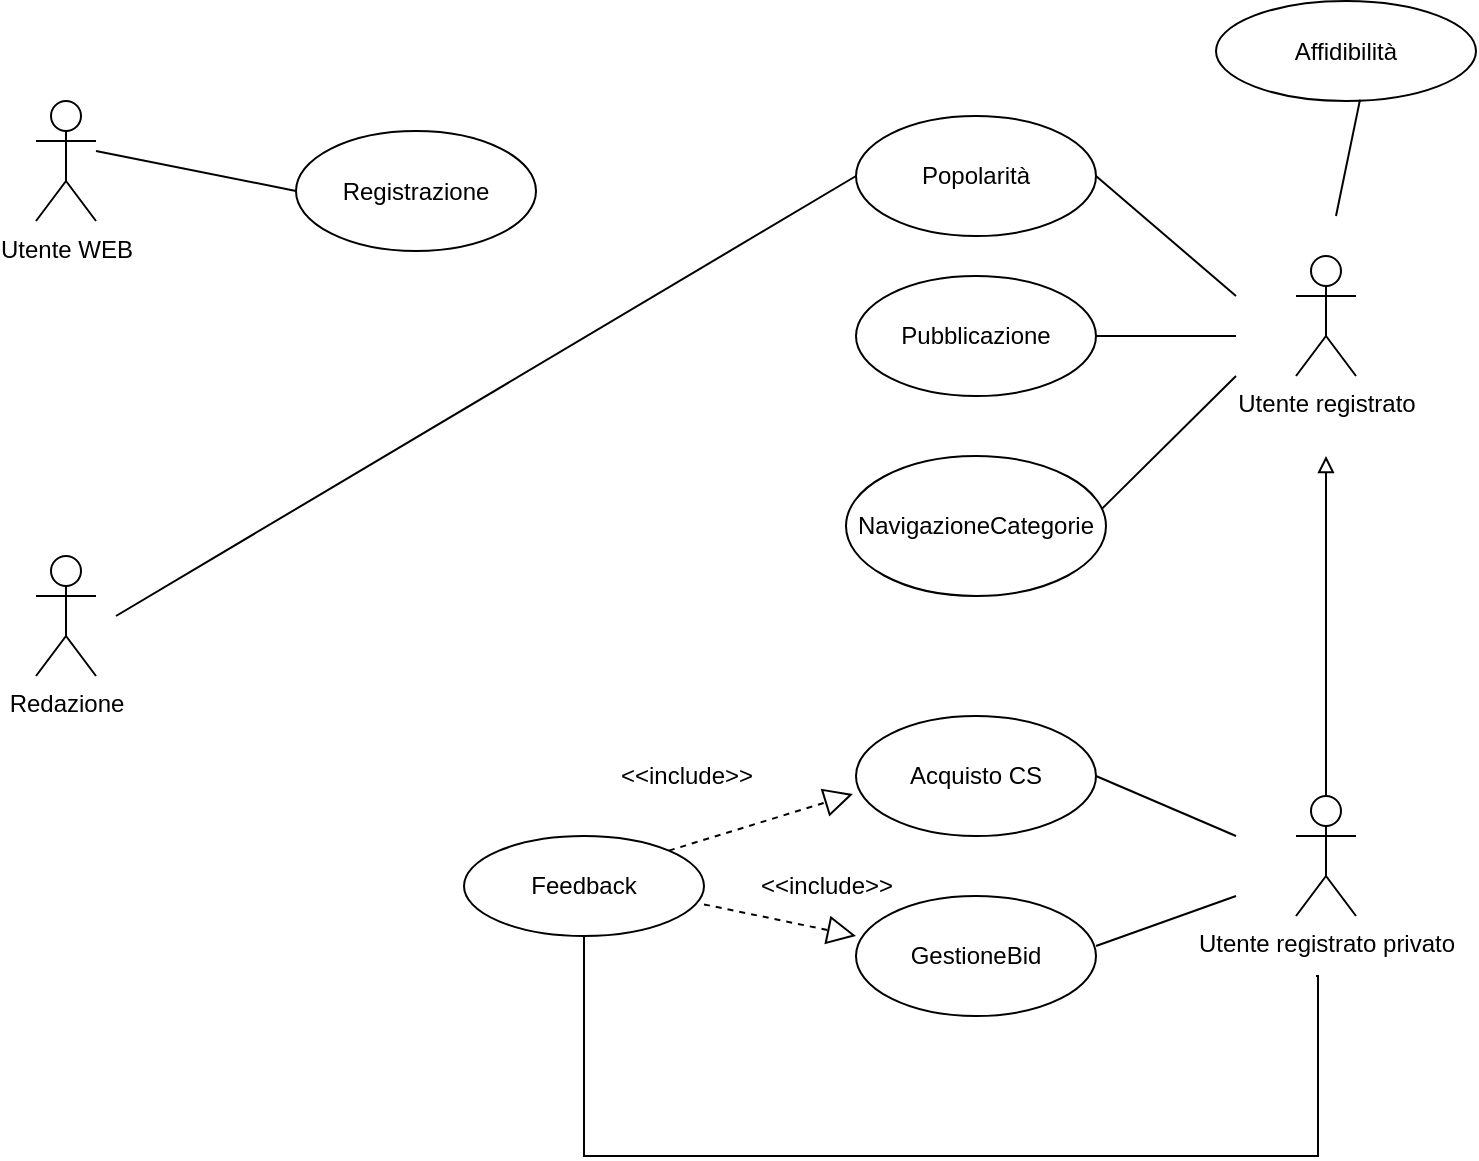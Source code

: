 <mxfile version="21.6.2" type="device">
  <diagram name="Pagina-1" id="5JXVkZ-9sPwiygzrxXfO">
    <mxGraphModel dx="1050" dy="619" grid="1" gridSize="10" guides="1" tooltips="1" connect="1" arrows="1" fold="1" page="1" pageScale="1" pageWidth="827" pageHeight="1169" math="0" shadow="0">
      <root>
        <mxCell id="0" />
        <mxCell id="1" parent="0" />
        <mxCell id="OITT_-eykMnc_-5-3sGQ-2" value="Utente WEB" style="shape=umlActor;verticalLabelPosition=bottom;verticalAlign=top;html=1;outlineConnect=0;" parent="1" vertex="1">
          <mxGeometry x="80" y="112.5" width="30" height="60" as="geometry" />
        </mxCell>
        <mxCell id="OITT_-eykMnc_-5-3sGQ-3" value="Redazione" style="shape=umlActor;verticalLabelPosition=bottom;verticalAlign=top;html=1;outlineConnect=0;" parent="1" vertex="1">
          <mxGeometry x="80" y="340" width="30" height="60" as="geometry" />
        </mxCell>
        <mxCell id="OITT_-eykMnc_-5-3sGQ-4" value="Utente registrato" style="shape=umlActor;verticalLabelPosition=bottom;verticalAlign=top;html=1;outlineConnect=0;" parent="1" vertex="1">
          <mxGeometry x="710" y="190" width="30" height="60" as="geometry" />
        </mxCell>
        <mxCell id="OITT_-eykMnc_-5-3sGQ-24" style="edgeStyle=orthogonalEdgeStyle;rounded=0;orthogonalLoop=1;jettySize=auto;html=1;exitX=0.5;exitY=0;exitDx=0;exitDy=0;exitPerimeter=0;endArrow=block;endFill=0;" parent="1" source="OITT_-eykMnc_-5-3sGQ-5" edge="1">
          <mxGeometry relative="1" as="geometry">
            <mxPoint x="725" y="290" as="targetPoint" />
          </mxGeometry>
        </mxCell>
        <mxCell id="OITT_-eykMnc_-5-3sGQ-5" value="Utente registrato privato" style="shape=umlActor;verticalLabelPosition=bottom;verticalAlign=top;html=1;outlineConnect=0;" parent="1" vertex="1">
          <mxGeometry x="710" y="460" width="30" height="60" as="geometry" />
        </mxCell>
        <mxCell id="OITT_-eykMnc_-5-3sGQ-6" value="Registrazione" style="ellipse;whiteSpace=wrap;html=1;" parent="1" vertex="1">
          <mxGeometry x="210" y="127.5" width="120" height="60" as="geometry" />
        </mxCell>
        <mxCell id="OITT_-eykMnc_-5-3sGQ-11" value="" style="endArrow=none;startArrow=none;endFill=0;startFill=0;html=1;rounded=0;entryX=0;entryY=0.5;entryDx=0;entryDy=0;" parent="1" target="OITT_-eykMnc_-5-3sGQ-6" edge="1">
          <mxGeometry width="160" relative="1" as="geometry">
            <mxPoint x="110" y="137.5" as="sourcePoint" />
            <mxPoint x="270" y="197.5" as="targetPoint" />
          </mxGeometry>
        </mxCell>
        <mxCell id="OITT_-eykMnc_-5-3sGQ-12" value="Popolarità" style="ellipse;whiteSpace=wrap;html=1;" parent="1" vertex="1">
          <mxGeometry x="490" y="120" width="120" height="60" as="geometry" />
        </mxCell>
        <mxCell id="OITT_-eykMnc_-5-3sGQ-13" value="Pubblicazione" style="ellipse;whiteSpace=wrap;html=1;" parent="1" vertex="1">
          <mxGeometry x="490" y="200" width="120" height="60" as="geometry" />
        </mxCell>
        <mxCell id="OITT_-eykMnc_-5-3sGQ-14" value="NavigazioneCategorie" style="ellipse;whiteSpace=wrap;html=1;" parent="1" vertex="1">
          <mxGeometry x="485" y="290" width="130" height="70" as="geometry" />
        </mxCell>
        <mxCell id="OITT_-eykMnc_-5-3sGQ-15" value="" style="endArrow=none;startArrow=none;endFill=0;startFill=0;html=1;rounded=0;" parent="1" edge="1">
          <mxGeometry width="160" relative="1" as="geometry">
            <mxPoint x="610" y="150" as="sourcePoint" />
            <mxPoint x="680" y="210" as="targetPoint" />
          </mxGeometry>
        </mxCell>
        <mxCell id="OITT_-eykMnc_-5-3sGQ-16" value="" style="endArrow=none;startArrow=none;endFill=0;startFill=0;html=1;rounded=0;exitX=1;exitY=0.5;exitDx=0;exitDy=0;" parent="1" source="OITT_-eykMnc_-5-3sGQ-13" edge="1">
          <mxGeometry width="160" relative="1" as="geometry">
            <mxPoint x="610" y="200" as="sourcePoint" />
            <mxPoint x="680" y="230" as="targetPoint" />
          </mxGeometry>
        </mxCell>
        <mxCell id="OITT_-eykMnc_-5-3sGQ-17" value="" style="endArrow=none;startArrow=none;endFill=0;startFill=0;html=1;rounded=0;exitX=0.985;exitY=0.376;exitDx=0;exitDy=0;exitPerimeter=0;" parent="1" source="OITT_-eykMnc_-5-3sGQ-14" edge="1">
          <mxGeometry width="160" relative="1" as="geometry">
            <mxPoint x="620" y="310" as="sourcePoint" />
            <mxPoint x="680" y="250" as="targetPoint" />
          </mxGeometry>
        </mxCell>
        <mxCell id="OITT_-eykMnc_-5-3sGQ-18" value="Acquisto CS" style="ellipse;whiteSpace=wrap;html=1;" parent="1" vertex="1">
          <mxGeometry x="490" y="420" width="120" height="60" as="geometry" />
        </mxCell>
        <mxCell id="OITT_-eykMnc_-5-3sGQ-19" value="GestioneBid" style="ellipse;whiteSpace=wrap;html=1;" parent="1" vertex="1">
          <mxGeometry x="490" y="510" width="120" height="60" as="geometry" />
        </mxCell>
        <mxCell id="OITT_-eykMnc_-5-3sGQ-20" value="" style="endArrow=none;startArrow=none;endFill=0;startFill=0;html=1;rounded=0;exitX=1;exitY=0.5;exitDx=0;exitDy=0;" parent="1" source="OITT_-eykMnc_-5-3sGQ-18" edge="1">
          <mxGeometry width="160" relative="1" as="geometry">
            <mxPoint x="610" y="456" as="sourcePoint" />
            <mxPoint x="680" y="480" as="targetPoint" />
          </mxGeometry>
        </mxCell>
        <mxCell id="OITT_-eykMnc_-5-3sGQ-21" value="" style="endArrow=none;startArrow=none;endFill=0;startFill=0;html=1;rounded=0;exitX=1;exitY=0.5;exitDx=0;exitDy=0;" parent="1" edge="1">
          <mxGeometry width="160" relative="1" as="geometry">
            <mxPoint x="610" y="535" as="sourcePoint" />
            <mxPoint x="680" y="510" as="targetPoint" />
          </mxGeometry>
        </mxCell>
        <mxCell id="OITT_-eykMnc_-5-3sGQ-23" value="" style="endArrow=none;startArrow=none;endFill=0;startFill=0;html=1;rounded=0;entryX=0;entryY=0.5;entryDx=0;entryDy=0;" parent="1" target="OITT_-eykMnc_-5-3sGQ-12" edge="1">
          <mxGeometry width="160" relative="1" as="geometry">
            <mxPoint x="120" y="370" as="sourcePoint" />
            <mxPoint x="310" y="310.5" as="targetPoint" />
          </mxGeometry>
        </mxCell>
        <mxCell id="DimEPqMxu2lIsvadfAvE-1" value="Affidibilità" style="ellipse;whiteSpace=wrap;html=1;" vertex="1" parent="1">
          <mxGeometry x="670" y="62.5" width="130" height="50" as="geometry" />
        </mxCell>
        <mxCell id="DimEPqMxu2lIsvadfAvE-2" value="" style="endArrow=none;startArrow=none;endFill=0;startFill=0;html=1;rounded=0;exitX=0.554;exitY=0.986;exitDx=0;exitDy=0;exitPerimeter=0;" edge="1" parent="1" source="DimEPqMxu2lIsvadfAvE-1">
          <mxGeometry width="160" relative="1" as="geometry">
            <mxPoint x="757" y="130" as="sourcePoint" />
            <mxPoint x="730" y="170" as="targetPoint" />
          </mxGeometry>
        </mxCell>
        <mxCell id="DimEPqMxu2lIsvadfAvE-3" value="Feedback" style="ellipse;whiteSpace=wrap;html=1;" vertex="1" parent="1">
          <mxGeometry x="294" y="480" width="120" height="50" as="geometry" />
        </mxCell>
        <mxCell id="DimEPqMxu2lIsvadfAvE-4" value="" style="endArrow=block;dashed=1;endFill=0;endSize=12;html=1;rounded=0;exitX=1;exitY=0;exitDx=0;exitDy=0;entryX=-0.013;entryY=0.65;entryDx=0;entryDy=0;entryPerimeter=0;" edge="1" parent="1" source="DimEPqMxu2lIsvadfAvE-3" target="OITT_-eykMnc_-5-3sGQ-18">
          <mxGeometry width="160" relative="1" as="geometry">
            <mxPoint x="450" y="430" as="sourcePoint" />
            <mxPoint x="610" y="430" as="targetPoint" />
          </mxGeometry>
        </mxCell>
        <mxCell id="DimEPqMxu2lIsvadfAvE-5" value="" style="endArrow=block;dashed=1;endFill=0;endSize=12;html=1;rounded=0;exitX=1;exitY=0.684;exitDx=0;exitDy=0;entryX=0;entryY=0.333;entryDx=0;entryDy=0;entryPerimeter=0;exitPerimeter=0;" edge="1" parent="1" source="DimEPqMxu2lIsvadfAvE-3" target="OITT_-eykMnc_-5-3sGQ-19">
          <mxGeometry width="160" relative="1" as="geometry">
            <mxPoint x="422" y="507" as="sourcePoint" />
            <mxPoint x="498" y="469" as="targetPoint" />
          </mxGeometry>
        </mxCell>
        <mxCell id="DimEPqMxu2lIsvadfAvE-6" value="" style="endArrow=none;startArrow=none;endFill=0;startFill=0;html=1;rounded=0;edgeStyle=orthogonalEdgeStyle;exitX=0.5;exitY=1;exitDx=0;exitDy=0;" edge="1" parent="1" source="DimEPqMxu2lIsvadfAvE-3">
          <mxGeometry width="160" relative="1" as="geometry">
            <mxPoint x="360" y="670" as="sourcePoint" />
            <mxPoint x="720" y="550" as="targetPoint" />
            <Array as="points">
              <mxPoint x="354" y="640" />
              <mxPoint x="721" y="640" />
            </Array>
          </mxGeometry>
        </mxCell>
        <mxCell id="DimEPqMxu2lIsvadfAvE-7" value="&amp;lt;&amp;lt;include&amp;gt;&amp;gt;" style="text;html=1;align=center;verticalAlign=middle;resizable=0;points=[];autosize=1;strokeColor=none;fillColor=none;" vertex="1" parent="1">
          <mxGeometry x="360" y="435" width="90" height="30" as="geometry" />
        </mxCell>
        <mxCell id="DimEPqMxu2lIsvadfAvE-8" value="&amp;lt;&amp;lt;include&amp;gt;&amp;gt;" style="text;html=1;align=center;verticalAlign=middle;resizable=0;points=[];autosize=1;strokeColor=none;fillColor=none;" vertex="1" parent="1">
          <mxGeometry x="430" y="490" width="90" height="30" as="geometry" />
        </mxCell>
      </root>
    </mxGraphModel>
  </diagram>
</mxfile>
